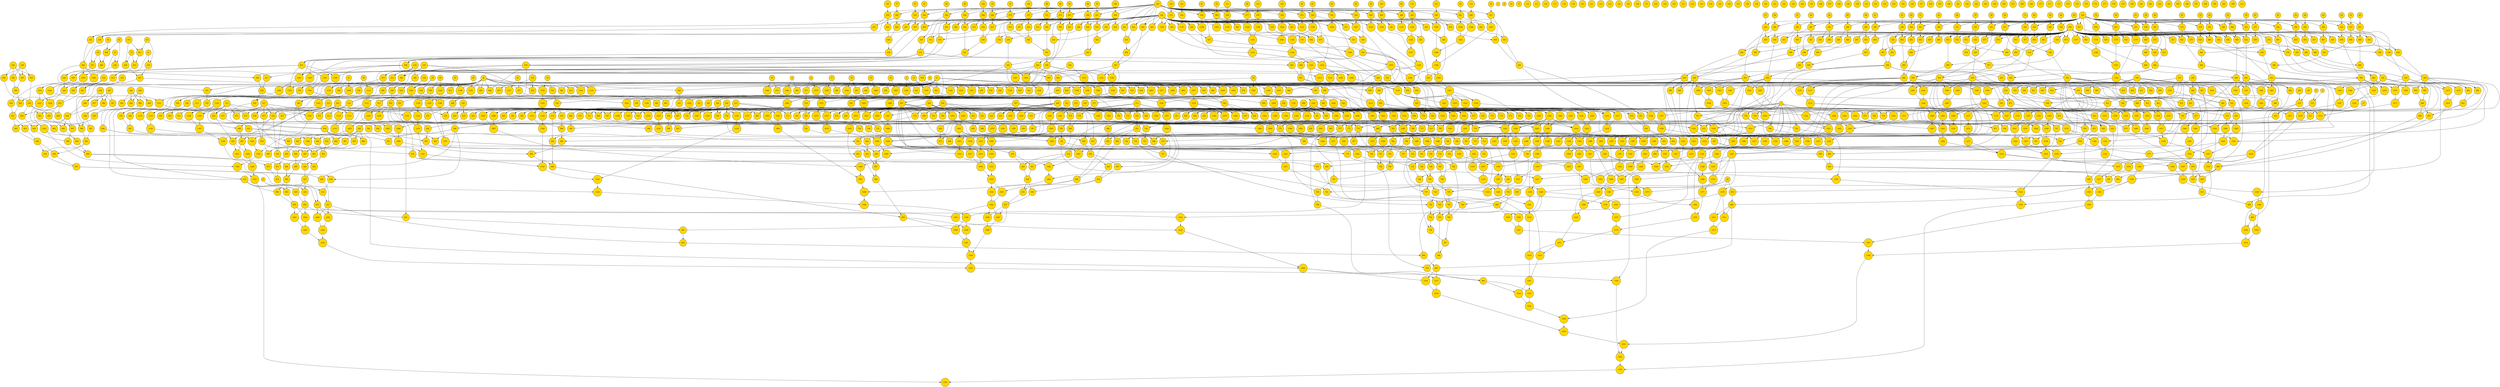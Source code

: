digraph 0{
	0,1,2,3,4,5,6,7,8,9,10,11,12,13,14,15,16,17,18,19,20,21,22,23,24,25,26,27,28,29,30,31,32,33,34,35,36,37,38,39,40,41,42,43,44,45,46,47,48,49,50,51,52,53,54,55,56,57,58,59,60,61,62,63,64,65,66,67,68,69,70,71,72,73,74,75,76,77,78,79,80,81,82,83,84,85,86,87,88,89,90,91,92,93,94,95,96,97,98,99,100,101,102,103,104,105,106,107,108,109,110,111,112,113,114,115,116,117,118,119,120,121,122,123,124,125,126,127,128,129,130,131,132,133,134,135,136,137,138,139,140,141,142,143,144,145,146,147,148,149,150,151,152,153,154,155,156,157,158,159,160,161,162,163,164,165,166,167,168,169,170,171,172,173,174,175,176,177,178,179,180,181,182,183,184,185,186,187,188,189,190,191,192,193,194,195,196,197,198,199,200,201,202,203,204,205,206,207,208,209,210,211,212,213,214,215,216,217,218,219,220,221,222,223,224,225,226,227,228,229,230,231,232,233,234,235,236,237,238,239,240,241,242,243,244,245,246,247,248,249,250,251,252,253,254,255,256,257,258,259,260,261,262,263,264,265,266,267,268,269,270,271,272,273,274,275,276,277,278,279,280,281,282,283,284,285,286,287,288,289,290,291,292,293,294,295,296,297,298,299,300,301,302,303,304,305,306,307,308,309,310,311,312,313,314,315,316,317,318,319,320,321,322,323,324,325,326,327,328,329,330,331,332,333,334,335,336,337,338,339,340,341,342,343,344,345,346,347,348,349,350,351,352,353,354,355,356,357,358,359,360,361,362,363,364,365,366,367,368,369,370,371,372,373,374,375,376,377,378,379,380,381,382,383,384,385,386,387,388,389,390,391,392,393,394,395,396,397,398,399,400,401,402,403,404,405,406,407,408,409,410,411,412,413,414,415,416,417,418,419,420,421,422,423,424,425,426,427,428,429,430,431,432,433,434,435,436,437,438,439,440,441,442,443,444,445,446,447,448,449,450,451,452,453,454,455,456,457,458,459,460,461,462,463,464,465,466,467,468,469,470,471,472,473,474,475,476,477,478,479,480,481,482,483,484,485,486,487,488,489,490,491,492,493,494,495,496,497,498,499,500,501,502,503,504,505,506,507,508,509,510,511,512,513,514,515,516,517,518,519,520,521,522,523,524,525,526,527,528,529,530,531,532,533,534,535,536,537,538,539,540,541,542,543,544,545,546,547,548,549,550,551,552,553,554,555,556,557,558,559,560,561,562,563,564,565,566,567,568,569,570,571,572,573,574,575,576,577,578,579,580,581,582,583,584,585,586,587,588,589,590,591,592,593,594,595,596,597,598,599,600,601,602,603,604,605,606,607,608,609,610,611,612,613,614,615,616,617,618,619,620,621,622,623,624,625,626,627,628,629,630,631,632,633,634,635,636,637,638,639,640,641,642,643,644,645,646,647,648,649,650,651,652,653,654,655,656,657,658,659,660,661,662,663,664,665,666,667,668,669,670,671,672,673,674,675,676,677,678,679,680,681,682,683,684,685,686,687,688,689,690,691,692,693,694,695,696,697,698,699,700,701,702,703,704,705,706,707,708,709,710,711,712,713,714,715,716,717,718,719,720,721,722,723,724,725,726,727,728,729,730,731,732,733,734,735,736,737,738,739,740,741,742,743,744,745,746,747,748,749,750,751,752,753,754,755,756,757,758,759,760,761,762,763,764,765,766,767,768,769,770,771,772,773,774,775,776,777,778,779,780,781,782,783,784,785,786,787,788,789,790,791,792,793,794,795,796,797,798,799,800,801,802,803,804,805,806,807,808,809,810,811,812,813,814,815,816,817,818,819,820,821,822,823,824,825,826,827,828,829,830,831,832,833,834,835,836,837,838,839,840,841,842,843,844,845,846,847,848,849,850,851,852,853,854,855,856,857,858,859,860,861,862,863,864,865,866,867,868,869,870,871,872,873,874,875,876,877,878,879,880,881,882,883,884,885,886,887,888,889,890,891,892,893,894,895,896,897,898,899,900,901,902,903,904,905,906,907,908,909,910,911,912,913,914,915,916,917,918,919,920,921,922,923,924,925,926,927,928,929,930,931,932,933,934,935,936,937,938,939,940,941,942,943,944,945,946,947,948,949,950,951,952,953,954,955,956,957,958,959,960,961,962,963,964,965,966,967,968,969,970,971,972,973,974,975,976,977,978,979,980,981,982,983,984,985,986,987,988,989,990,991,992,993,994,995,996,997,998,999,1000,1001,1002,1003,1004,1005,1006,1007,1008,1009,1010,1011,1012,1013,1014,1015,1016,1017,1018,1019,1020,1021,1022,1023,1024,1025,1026,1027,1028,1029,1030,1031,1032,1033,1034,1035,1036,1037,1038,1039,1040,1041,1042,1043,1044,1045,1046,1047,1048,1049,1050,1051,1052,1053,1054,1055,1056,1057,1058,1059,1060,1061,1062,1063,1064,1065,1066,1067,1068,1069,1070,1071,1072,1073,1074,1075,1076,1077,1078,1079,1080,1081,1082,1083,1084,1085,1086,1087,1088,1089,1090,1091,1092,1093,1094,1095,1096,1097,1098,1099,1100,1101,1102,1103,1104,1105,1106,1107,1108,1109,1110,1111,1112,1113,1114,1115,1116,1117,1118,1119,1120,1121,1122,1123,1124,1125,1126,1127,1128,1129,1130,1131,1132,1133,1134,1135,1136,1137,1138,1139,1140,1141,1142,1143,1144,1145,1146,1147,1148,1149,1150,1151,1152,1153,1154,1155,1156,1157,1158,1159,1160,1161,1162,1163,1164,1165,1166,1167,1168,1169,1170,1171,1172,1173,1174,1175,1176,1177,1178,1179,1180,1181,1182,1183,1184,1185,1186,1187,1188,1189,1190,1191,1192,1193,1194,1195,1196,1197,1198,1199,1200,1201,1202,1203,1204,1205,1206,1207,1208,1209,1210,1211,1212,1213,1214,1215,1216,1217,1218,1219,1220,1221,1222,1223,1224,1225,1226,1227,1228,1229,1230,1231,1232,1233,1234,1235,1236,1237,1238,1239,1240,1241,1242,1243,1244,1245,1246,1247,1248,1249,1250,1251,1252,1253,1254,1255,1256,1257,1258,1259,1260,1261,1262,1263,1264,1265,1266,1267,1268,1269,1270,1271,1272,1273,1274,1275,1276,1277,1278,1279,1280,1281,1282,1283,1284,1285,1286,1287,1288,1289,1290,1291,1292,1293,1294,1295,1296,1297,1298,1299,1300,1301,1302,1303,1304,1305,1306,1307,1308,1309,1310,1311,1312,1313,1314,1315,1316,1317,1318,1319,1320,1321,1322,1323,1324,1325,1326,1327,1328,1329,1330,1331,1332,1333,1334,1335,1336,1337,1338,1339,1340,1341,1342,1343,1344,1345,1346,1347,1348,1349,1350,1351,1352,1353,1354,1355,1356,1357,1358,1359,1360,1361,1362,1363,1364,1365,1366,1367,1368,1369,1370,1371,1372,1373,1374,1375,1376,1377,1378,1379,1380,1381,1382,1383,1384,1385,1386,1387,1388,1389,1390,1391,1392,1393,1394,1395,1396,1397,1398,1399,1400,1401,1402,1403,1404,1405,1406,1407,1408,1409,1410,1411,1412,1413,1414,1415,1416,1417,1418,1419,1420,1421,1422,1423,1424,1425,1426,1427,1428,1429,1430,1431,1432,1433,1434,1435,1436,1437,1438,1439,1440,1441,1442,1443,1444,1445,1446,1447,1448,1449,1450,1451,1452,1453,1454,1455,1456,1457,1458,1459,1460,1461,1462,1463,1464,1465,1466,1467,1468,1469,1470,1471,1472,1473,1474,1475,1476,1477,1478,1479,1480,1481,1482,1483,1484,1485,1486,1487,1488,1489,1490,1491,1492,1493,1494,1495,1496,1497,1498,1499,1500,1501,1502,1503,1504,1505,1506,1507,1508,1509,1510,1511,1512,1513,1514,1515,1516,1517,1518,1519,1520,1521,1522,1523,1524,1525,1526,1527,1528,1529,1530,1531,1532,1533,1534,1535,1536,1537,1538,1539,1540,1541,1542,1543,1544,1545,1546,1547,1548,1549,1550,1551,1552,1553,1554[shape=circle,style=filled,fillcolor=gold,height="0.3"];
215->233[];
214->233[];
217->234[];
216->234[];
234->235[];
233->235[];
52->236[];
42->236[];
95->237[];
85->237[];
237->238[];
236->238[];
63->239[];
31->239[];
105->240[];
75->240[];
240->241[];
239->241[];
241->242[];
238->242[];
241->243[arrowhead=odot];
222->243[];
238->244[arrowhead=odot];
194->244[];
244->245[arrowhead=odot];
243->245[arrowhead=odot];
220->246[arrowhead=odot];
98->246[];
220->247[];
88->247[];
246->248[arrowhead=odot];
221->248[];
248->249[];
247->249[arrowhead=odot];
220->250[arrowhead=odot];
108->250[];
220->251[];
78->251[];
250->252[arrowhead=odot];
221->252[arrowhead=odot];
252->253[];
251->253[arrowhead=odot];
253->254[arrowhead=odot];
249->254[arrowhead=odot];
220->255[arrowhead=odot];
97->255[];
220->256[];
87->256[];
255->257[arrowhead=odot];
221->257[];
257->258[];
256->258[arrowhead=odot];
220->259[arrowhead=odot];
107->259[];
220->260[];
77->260[];
259->261[arrowhead=odot];
221->261[arrowhead=odot];
261->262[];
260->262[arrowhead=odot];
262->263[arrowhead=odot];
258->263[arrowhead=odot];
220->264[arrowhead=odot];
99->264[];
220->265[];
89->265[];
264->266[arrowhead=odot];
221->266[];
266->267[];
265->267[arrowhead=odot];
220->268[arrowhead=odot];
109->268[];
220->269[];
79->269[];
268->270[arrowhead=odot];
221->270[arrowhead=odot];
270->271[];
269->271[arrowhead=odot];
271->272[arrowhead=odot];
267->272[arrowhead=odot];
192->273[arrowhead=odot];
45->273[];
192->274[];
56->274[];
273->275[arrowhead=odot];
195->275[];
275->276[];
274->276[arrowhead=odot];
192->277[arrowhead=odot];
67->277[];
192->278[];
35->278[];
277->279[arrowhead=odot];
195->279[arrowhead=odot];
279->280[];
278->280[arrowhead=odot];
280->281[arrowhead=odot];
276->281[arrowhead=odot];
192->282[arrowhead=odot];
46->282[];
192->283[];
57->283[];
282->284[arrowhead=odot];
195->284[];
284->285[];
283->285[arrowhead=odot];
192->286[arrowhead=odot];
68->286[];
192->287[];
36->287[];
286->288[arrowhead=odot];
195->288[arrowhead=odot];
288->289[];
287->289[arrowhead=odot];
289->290[arrowhead=odot];
285->290[arrowhead=odot];
192->291[arrowhead=odot];
47->291[];
192->292[];
58->292[];
291->293[arrowhead=odot];
195->293[];
293->294[];
292->294[arrowhead=odot];
192->295[arrowhead=odot];
69->295[];
192->296[];
37->296[];
295->297[arrowhead=odot];
195->297[arrowhead=odot];
297->298[];
296->298[arrowhead=odot];
298->299[arrowhead=odot];
294->299[arrowhead=odot];
192->300[arrowhead=odot];
41->300[];
192->301[];
51->301[];
300->302[arrowhead=odot];
195->302[];
302->303[];
301->303[arrowhead=odot];
192->304[arrowhead=odot];
62->304[];
192->305[];
30->305[];
304->306[arrowhead=odot];
195->306[arrowhead=odot];
306->307[];
305->307[arrowhead=odot];
307->308[arrowhead=odot];
303->308[arrowhead=odot];
308->309[arrowhead=odot];
197->309[];
196->310[];
191->310[];
310->311[];
27->311[];
311->312[];
245->312[];
2->313[];
0->313[];
313->314[arrowhead=odot];
310->314[];
314->315[];
245->315[];
192->316[arrowhead=odot];
48->316[];
192->317[];
59->317[];
316->318[arrowhead=odot];
195->318[];
318->319[];
317->319[arrowhead=odot];
192->320[arrowhead=odot];
70->320[];
192->321[];
38->321[];
320->322[arrowhead=odot];
195->322[arrowhead=odot];
322->323[];
321->323[arrowhead=odot];
323->324[arrowhead=odot];
319->324[arrowhead=odot];
192->325[arrowhead=odot];
66->325[];
192->326[];
34->326[];
325->327[arrowhead=odot];
195->327[arrowhead=odot];
327->328[];
326->328[arrowhead=odot];
192->329[];
55->329[arrowhead=odot];
329->330[];
195->330[];
330->331[arrowhead=odot];
328->331[arrowhead=odot];
192->332[arrowhead=odot];
44->332[];
192->333[];
54->333[];
332->334[arrowhead=odot];
195->334[];
334->335[];
333->335[arrowhead=odot];
192->336[arrowhead=odot];
65->336[];
192->337[];
33->337[];
336->338[arrowhead=odot];
195->338[arrowhead=odot];
338->339[];
337->339[arrowhead=odot];
339->340[arrowhead=odot];
335->340[arrowhead=odot];
192->341[arrowhead=odot];
43->341[];
192->342[];
53->342[];
341->343[arrowhead=odot];
195->343[];
343->344[];
342->344[arrowhead=odot];
192->345[arrowhead=odot];
64->345[];
192->346[];
32->346[];
345->347[arrowhead=odot];
195->347[arrowhead=odot];
347->348[];
346->348[arrowhead=odot];
348->349[arrowhead=odot];
344->349[arrowhead=odot];
299->350[arrowhead=odot];
198->350[];
192->351[arrowhead=odot];
49->351[];
192->352[];
60->352[];
351->353[arrowhead=odot];
195->353[];
353->354[];
352->354[arrowhead=odot];
192->355[arrowhead=odot];
71->355[];
192->356[];
39->356[];
355->357[arrowhead=odot];
195->357[arrowhead=odot];
357->358[];
356->358[arrowhead=odot];
358->359[arrowhead=odot];
354->359[arrowhead=odot];
359->360[arrowhead=odot];
198->360[arrowhead=odot];
360->361[arrowhead=odot];
350->361[arrowhead=odot];
290->362[arrowhead=odot];
198->362[];
324->363[arrowhead=odot];
198->363[arrowhead=odot];
363->364[arrowhead=odot];
362->364[arrowhead=odot];
197->365[arrowhead=odot];
193->365[];
365->366[arrowhead=odot];
359->366[arrowhead=odot];
359->367[arrowhead=odot];
193->367[arrowhead=odot];
367->368[arrowhead=odot];
198->368[];
308->369[];
198->369[arrowhead=odot];
369->370[arrowhead=odot];
368->370[arrowhead=odot];
220->371[arrowhead=odot];
96->371[];
220->372[];
86->372[];
371->373[arrowhead=odot];
221->373[];
373->374[];
372->374[arrowhead=odot];
220->375[arrowhead=odot];
106->375[];
220->376[];
76->376[];
375->377[arrowhead=odot];
221->377[arrowhead=odot];
377->378[];
376->378[arrowhead=odot];
378->379[arrowhead=odot];
374->379[arrowhead=odot];
379->380[arrowhead=odot];
218->380[arrowhead=odot];
379->381[];
218->381[];
380->382[arrowhead=odot];
219->382[arrowhead=odot];
382->383[];
381->383[arrowhead=odot];
201->384[arrowhead=odot];
200->384[];
201->385[];
200->385[arrowhead=odot];
385->386[arrowhead=odot];
384->386[arrowhead=odot];
228->387[arrowhead=odot];
227->387[arrowhead=odot];
228->388[];
227->388[];
388->389[arrowhead=odot];
387->389[arrowhead=odot];
389->390[];
223->390[];
389->391[arrowhead=odot];
223->391[arrowhead=odot];
391->392[arrowhead=odot];
390->392[arrowhead=odot];
230->393[arrowhead=odot];
229->393[arrowhead=odot];
230->394[];
229->394[];
394->395[arrowhead=odot];
393->395[arrowhead=odot];
226->396[arrowhead=odot];
225->396[arrowhead=odot];
226->397[];
225->397[];
397->398[arrowhead=odot];
396->398[arrowhead=odot];
398->399[];
224->399[];
398->400[arrowhead=odot];
224->400[arrowhead=odot];
400->401[arrowhead=odot];
399->401[arrowhead=odot];
401->402[arrowhead=odot];
395->402[];
401->403[];
395->403[arrowhead=odot];
403->404[arrowhead=odot];
402->404[arrowhead=odot];
404->405[];
392->405[arrowhead=odot];
404->406[arrowhead=odot];
392->406[];
406->407[arrowhead=odot];
405->407[arrowhead=odot];
407->408[];
386->408[];
407->409[arrowhead=odot];
386->409[arrowhead=odot];
408->410[arrowhead=odot];
9->410[];
410->411[];
409->411[arrowhead=odot];
219->412[arrowhead=odot];
218->412[];
219->413[];
218->413[arrowhead=odot];
413->414[arrowhead=odot];
412->414[arrowhead=odot];
217->415[arrowhead=odot];
216->415[arrowhead=odot];
415->416[arrowhead=odot];
234->416[arrowhead=odot];
215->417[arrowhead=odot];
214->417[arrowhead=odot];
417->418[arrowhead=odot];
233->418[arrowhead=odot];
232->419[arrowhead=odot];
213->419[];
232->420[];
213->420[arrowhead=odot];
420->421[arrowhead=odot];
419->421[arrowhead=odot];
421->422[];
418->422[];
421->423[arrowhead=odot];
418->423[arrowhead=odot];
423->424[arrowhead=odot];
422->424[arrowhead=odot];
424->425[arrowhead=odot];
416->425[];
424->426[];
416->426[arrowhead=odot];
426->427[arrowhead=odot];
425->427[arrowhead=odot];
427->428[];
414->428[];
427->429[arrowhead=odot];
414->429[arrowhead=odot];
429->430[arrowhead=odot];
428->430[arrowhead=odot];
209->431[arrowhead=odot];
208->431[arrowhead=odot];
209->432[];
208->432[];
432->433[arrowhead=odot];
431->433[arrowhead=odot];
207->434[arrowhead=odot];
206->434[arrowhead=odot];
207->435[];
206->435[];
435->436[arrowhead=odot];
434->436[arrowhead=odot];
436->437[];
203->437[];
436->438[arrowhead=odot];
203->438[arrowhead=odot];
438->439[arrowhead=odot];
437->439[arrowhead=odot];
439->440[arrowhead=odot];
433->440[];
439->441[];
433->441[arrowhead=odot];
441->442[arrowhead=odot];
440->442[arrowhead=odot];
205->443[arrowhead=odot];
204->443[arrowhead=odot];
205->444[];
204->444[];
444->445[arrowhead=odot];
443->445[arrowhead=odot];
445->446[];
231->446[];
445->447[arrowhead=odot];
231->447[arrowhead=odot];
447->448[arrowhead=odot];
446->448[arrowhead=odot];
211->449[arrowhead=odot];
210->449[];
211->450[];
210->450[arrowhead=odot];
450->451[arrowhead=odot];
449->451[arrowhead=odot];
451->452[arrowhead=odot];
448->452[];
451->453[];
448->453[arrowhead=odot];
453->454[arrowhead=odot];
452->454[arrowhead=odot];
454->455[];
442->455[];
454->456[arrowhead=odot];
442->456[arrowhead=odot];
456->457[arrowhead=odot];
455->457[arrowhead=odot];
24->458[arrowhead=odot];
22->458[arrowhead=odot];
220->459[arrowhead=odot];
100->459[];
220->460[];
90->460[];
459->461[arrowhead=odot];
221->461[];
461->462[];
460->462[arrowhead=odot];
220->463[arrowhead=odot];
110->463[];
220->464[];
80->464[];
463->465[arrowhead=odot];
221->465[arrowhead=odot];
465->466[];
464->466[arrowhead=odot];
466->467[arrowhead=odot];
462->467[arrowhead=odot];
467->468[arrowhead=odot];
22->468[];
468->469[arrowhead=odot];
458->469[arrowhead=odot];
469->470[arrowhead=odot];
214->470[arrowhead=odot];
23->471[arrowhead=odot];
22->471[arrowhead=odot];
220->472[arrowhead=odot];
102->472[];
220->473[];
92->473[];
472->474[arrowhead=odot];
221->474[];
474->475[];
473->475[arrowhead=odot];
220->476[arrowhead=odot];
112->476[];
220->477[];
82->477[];
476->478[arrowhead=odot];
221->478[arrowhead=odot];
478->479[];
477->479[arrowhead=odot];
479->480[arrowhead=odot];
475->480[arrowhead=odot];
480->481[arrowhead=odot];
22->481[];
481->482[arrowhead=odot];
471->482[arrowhead=odot];
482->483[];
211->483[];
379->484[arrowhead=odot];
22->484[];
11->485[arrowhead=odot];
3->485[arrowhead=odot];
359->486[arrowhead=odot];
11->486[];
486->487[arrowhead=odot];
485->487[arrowhead=odot];
487->488[arrowhead=odot];
201->488[arrowhead=odot];
17->489[arrowhead=odot];
11->489[arrowhead=odot];
349->490[arrowhead=odot];
11->490[];
490->491[arrowhead=odot];
489->491[arrowhead=odot];
491->492[arrowhead=odot];
209->492[arrowhead=odot];
13->493[arrowhead=odot];
11->493[arrowhead=odot];
324->494[arrowhead=odot];
11->494[];
494->495[arrowhead=odot];
493->495[arrowhead=odot];
495->496[];
203->496[];
15->497[arrowhead=odot];
11->497[arrowhead=odot];
281->498[arrowhead=odot];
11->498[];
498->499[arrowhead=odot];
497->499[arrowhead=odot];
499->500[arrowhead=odot];
206->500[];
499->501[];
206->501[arrowhead=odot];
501->502[arrowhead=odot];
500->502[arrowhead=odot];
14->503[arrowhead=odot];
11->503[arrowhead=odot];
290->504[arrowhead=odot];
11->504[];
504->505[arrowhead=odot];
503->505[arrowhead=odot];
505->506[arrowhead=odot];
205->506[arrowhead=odot];
495->507[arrowhead=odot];
203->507[arrowhead=odot];
22->508[arrowhead=odot];
21->508[arrowhead=odot];
491->509[];
209->509[];
482->510[arrowhead=odot];
211->510[arrowhead=odot];
25->511[arrowhead=odot];
22->511[arrowhead=odot];
254->512[arrowhead=odot];
22->512[];
512->513[arrowhead=odot];
511->513[arrowhead=odot];
513->514[arrowhead=odot];
216->514[arrowhead=odot];
505->515[];
205->515[];
469->516[];
214->516[];
11->517[arrowhead=odot];
4->517[arrowhead=odot];
299->518[arrowhead=odot];
11->518[];
518->519[arrowhead=odot];
517->519[arrowhead=odot];
519->520[arrowhead=odot];
204->520[];
519->521[];
204->521[arrowhead=odot];
521->522[arrowhead=odot];
520->522[arrowhead=odot];
22->523[arrowhead=odot];
19->523[arrowhead=odot];
220->524[arrowhead=odot];
101->524[];
220->525[];
91->525[];
524->526[arrowhead=odot];
221->526[];
526->527[];
525->527[arrowhead=odot];
220->528[arrowhead=odot];
111->528[];
220->529[];
81->529[];
528->530[arrowhead=odot];
221->530[arrowhead=odot];
530->531[];
529->531[arrowhead=odot];
531->532[arrowhead=odot];
527->532[arrowhead=odot];
532->533[arrowhead=odot];
22->533[];
533->534[arrowhead=odot];
523->534[arrowhead=odot];
534->535[arrowhead=odot];
213->535[arrowhead=odot];
22->536[arrowhead=odot];
20->536[arrowhead=odot];
272->537[arrowhead=odot];
22->537[];
537->538[arrowhead=odot];
536->538[arrowhead=odot];
538->539[arrowhead=odot];
215->539[];
538->540[];
215->540[arrowhead=odot];
540->541[arrowhead=odot];
539->541[arrowhead=odot];
11->542[arrowhead=odot];
5->542[arrowhead=odot];
340->543[arrowhead=odot];
11->543[];
543->544[arrowhead=odot];
542->544[arrowhead=odot];
544->545[arrowhead=odot];
208->545[arrowhead=odot];
12->546[arrowhead=odot];
11->546[arrowhead=odot];
308->547[arrowhead=odot];
11->547[];
547->548[arrowhead=odot];
546->548[arrowhead=odot];
548->549[];
200->549[];
26->550[arrowhead=odot];
22->550[arrowhead=odot];
263->551[arrowhead=odot];
22->551[];
551->552[arrowhead=odot];
550->552[arrowhead=odot];
552->553[];
217->553[];
22->554[arrowhead=odot];
18->554[arrowhead=odot];
220->555[arrowhead=odot];
94->555[];
220->556[];
84->556[];
555->557[arrowhead=odot];
221->557[];
557->558[];
556->558[arrowhead=odot];
220->559[arrowhead=odot];
104->559[];
220->560[];
74->560[];
559->561[arrowhead=odot];
221->561[arrowhead=odot];
561->562[];
560->562[arrowhead=odot];
562->563[arrowhead=odot];
558->563[arrowhead=odot];
563->564[arrowhead=odot];
22->564[];
564->565[arrowhead=odot];
554->565[arrowhead=odot];
565->566[arrowhead=odot];
210->566[];
565->567[];
210->567[arrowhead=odot];
567->568[arrowhead=odot];
566->568[arrowhead=odot];
487->569[];
201->569[];
548->570[arrowhead=odot];
200->570[arrowhead=odot];
513->571[];
216->571[];
552->572[arrowhead=odot];
217->572[arrowhead=odot];
544->573[];
208->573[];
534->574[];
213->574[];
16->575[arrowhead=odot];
11->575[arrowhead=odot];
331->576[arrowhead=odot];
11->576[];
576->577[arrowhead=odot];
575->577[arrowhead=odot];
577->578[arrowhead=odot];
207->578[];
577->579[];
207->579[arrowhead=odot];
579->580[arrowhead=odot];
578->580[arrowhead=odot];
508->581[arrowhead=odot];
8->581[];
581->582[];
484->582[arrowhead=odot];
582->583[];
470->583[arrowhead=odot];
488->584[arrowhead=odot];
483->584[arrowhead=odot];
496->585[arrowhead=odot];
492->585[arrowhead=odot];
507->586[arrowhead=odot];
506->586[arrowhead=odot];
510->587[arrowhead=odot];
509->587[arrowhead=odot];
515->588[arrowhead=odot];
514->588[arrowhead=odot];
535->589[arrowhead=odot];
516->589[arrowhead=odot];
549->590[arrowhead=odot];
545->590[arrowhead=odot];
569->591[arrowhead=odot];
553->591[arrowhead=odot];
571->592[arrowhead=odot];
570->592[arrowhead=odot];
573->593[arrowhead=odot];
572->593[arrowhead=odot];
593->594[];
574->594[arrowhead=odot];
592->595[];
591->595[];
590->596[];
589->596[];
588->597[];
587->597[];
586->598[];
585->598[];
584->599[];
583->599[];
522->600[arrowhead=odot];
502->600[arrowhead=odot];
568->601[arrowhead=odot];
541->601[arrowhead=odot];
601->602[];
580->602[arrowhead=odot];
600->603[];
599->603[];
598->604[];
597->604[];
596->605[];
595->605[];
605->606[];
594->606[];
604->607[];
603->607[];
607->608[];
602->608[];
608->609[];
606->609[];
365->610[];
359->610[arrowhead=odot];
610->611[arrowhead=odot];
309->611[arrowhead=odot];
192->612[arrowhead=odot];
50->612[];
192->613[];
61->613[];
612->614[arrowhead=odot];
195->614[];
614->615[];
613->615[arrowhead=odot];
192->616[arrowhead=odot];
72->616[];
192->617[];
40->617[];
616->618[arrowhead=odot];
195->618[arrowhead=odot];
618->619[];
617->619[arrowhead=odot];
619->620[arrowhead=odot];
615->620[arrowhead=odot];
620->621[arrowhead=odot];
308->621[arrowhead=odot];
620->622[];
308->622[];
622->623[arrowhead=odot];
621->623[arrowhead=odot];
623->624[arrowhead=odot];
611->624[arrowhead=odot];
623->625[];
611->625[];
625->626[arrowhead=odot];
624->626[arrowhead=odot];
263->627[arrowhead=odot];
254->627[];
263->628[];
254->628[arrowhead=odot];
628->629[arrowhead=odot];
627->629[arrowhead=odot];
629->630[];
379->630[];
629->631[arrowhead=odot];
379->631[arrowhead=odot];
631->632[arrowhead=odot];
630->632[arrowhead=odot];
532->633[arrowhead=odot];
480->633[];
532->634[];
480->634[arrowhead=odot];
634->635[arrowhead=odot];
633->635[arrowhead=odot];
220->636[arrowhead=odot];
103->636[];
220->637[];
93->637[];
636->638[arrowhead=odot];
221->638[];
638->639[];
637->639[arrowhead=odot];
220->640[arrowhead=odot];
113->640[];
220->641[];
83->641[];
640->642[arrowhead=odot];
221->642[arrowhead=odot];
642->643[];
641->643[arrowhead=odot];
643->644[arrowhead=odot];
639->644[arrowhead=odot];
563->645[arrowhead=odot];
272->645[];
563->646[];
272->646[arrowhead=odot];
646->647[arrowhead=odot];
645->647[arrowhead=odot];
647->648[];
467->648[];
647->649[arrowhead=odot];
467->649[arrowhead=odot];
649->650[arrowhead=odot];
648->650[arrowhead=odot];
650->651[arrowhead=odot];
644->651[];
650->652[];
644->652[arrowhead=odot];
652->653[arrowhead=odot];
651->653[arrowhead=odot];
653->654[];
635->654[];
653->655[arrowhead=odot];
635->655[arrowhead=odot];
655->656[arrowhead=odot];
654->656[arrowhead=odot];
656->657[arrowhead=odot];
632->657[arrowhead=odot];
656->658[];
632->658[];
657->659[arrowhead=odot];
28->659[arrowhead=odot];
659->660[];
658->660[arrowhead=odot];
340->661[arrowhead=odot];
281->661[];
340->662[];
281->662[arrowhead=odot];
662->663[arrowhead=odot];
661->663[arrowhead=odot];
349->664[];
331->664[arrowhead=odot];
349->665[arrowhead=odot];
331->665[];
665->666[arrowhead=odot];
664->666[arrowhead=odot];
666->667[];
663->667[];
666->668[arrowhead=odot];
663->668[arrowhead=odot];
668->669[arrowhead=odot];
667->669[arrowhead=odot];
623->670[arrowhead=odot];
324->670[arrowhead=odot];
623->671[];
324->671[];
671->672[arrowhead=odot];
670->672[arrowhead=odot];
672->673[arrowhead=odot];
367->673[];
672->674[arrowhead=odot];
359->674[];
672->675[];
359->675[arrowhead=odot];
675->676[arrowhead=odot];
674->676[arrowhead=odot];
676->677[arrowhead=odot];
367->677[arrowhead=odot];
677->678[arrowhead=odot];
673->678[arrowhead=odot];
678->679[arrowhead=odot];
669->679[];
678->680[];
669->680[arrowhead=odot];
680->681[arrowhead=odot];
679->681[arrowhead=odot];
681->682[arrowhead=odot];
198->682[];
620->683[];
198->683[arrowhead=odot];
683->684[arrowhead=odot];
682->684[arrowhead=odot];
299->685[arrowhead=odot];
290->685[];
299->686[];
290->686[arrowhead=odot];
686->687[arrowhead=odot];
685->687[arrowhead=odot];
687->688[];
676->688[];
687->689[arrowhead=odot];
676->689[arrowhead=odot];
689->690[arrowhead=odot];
688->690[arrowhead=odot];
690->691[];
669->691[arrowhead=odot];
690->692[arrowhead=odot];
669->692[];
691->693[arrowhead=odot];
28->693[arrowhead=odot];
693->694[];
692->694[arrowhead=odot];
272->695[];
202->695[arrowhead=odot];
254->696[arrowhead=odot];
29->696[];
696->697[];
695->697[];
697->698[];
217->698[];
697->699[arrowhead=odot];
206->699[];
698->700[arrowhead=odot];
7->700[];
700->701[];
699->701[arrowhead=odot];
281->702[];
7->702[];
702->703[];
701->703[arrowhead=odot];
701->704[];
281->704[arrowhead=odot];
704->705[arrowhead=odot];
703->705[arrowhead=odot];
697->706[arrowhead=odot];
203->706[];
697->707[];
214->707[];
707->708[arrowhead=odot];
706->708[arrowhead=odot];
708->709[];
324->709[arrowhead=odot];
697->710[arrowhead=odot];
201->710[];
697->711[];
213->711[];
711->712[arrowhead=odot];
710->712[arrowhead=odot];
712->713[];
359->713[arrowhead=odot];
697->714[];
211->714[];
712->715[arrowhead=odot];
359->715[];
697->716[arrowhead=odot];
200->716[];
714->717[arrowhead=odot];
308->717[arrowhead=odot];
717->718[];
716->718[arrowhead=odot];
718->719[];
715->719[arrowhead=odot];
713->720[arrowhead=odot];
709->720[arrowhead=odot];
720->721[];
719->721[arrowhead=odot];
697->722[];
216->722[];
697->723[arrowhead=odot];
205->723[];
722->724[arrowhead=odot];
7->724[];
724->725[];
723->725[arrowhead=odot];
725->726[];
290->726[arrowhead=odot];
290->727[];
7->727[];
727->728[];
725->728[arrowhead=odot];
728->729[arrowhead=odot];
726->729[arrowhead=odot];
697->730[arrowhead=odot];
204->730[];
697->731[];
215->731[];
731->732[arrowhead=odot];
730->732[arrowhead=odot];
732->733[arrowhead=odot];
299->733[];
732->734[];
299->734[arrowhead=odot];
708->735[arrowhead=odot];
324->735[];
208->736[arrowhead=odot];
7->736[];
736->737[];
340->737[arrowhead=odot];
737->738[];
697->738[arrowhead=odot];
207->739[arrowhead=odot];
7->739[];
739->740[arrowhead=odot];
7->740[];
740->741[];
331->741[];
741->742[];
697->742[arrowhead=odot];
736->743[arrowhead=odot];
7->743[];
743->744[];
340->744[];
744->745[];
697->745[arrowhead=odot];
739->746[];
331->746[arrowhead=odot];
746->747[];
697->747[arrowhead=odot];
742->748[arrowhead=odot];
738->748[arrowhead=odot];
747->749[arrowhead=odot];
745->749[arrowhead=odot];
749->750[];
748->750[];
734->751[arrowhead=odot];
733->751[arrowhead=odot];
750->752[];
735->752[arrowhead=odot];
752->753[];
751->753[];
753->754[];
705->754[];
729->755[];
721->755[arrowhead=odot];
755->756[];
754->756[];
750->757[];
726->757[];
757->758[];
705->758[];
750->759[];
704->759[];
747->760[];
745->760[arrowhead=odot];
750->761[];
734->761[];
761->762[];
705->762[];
762->763[];
729->763[];
760->764[arrowhead=odot];
738->764[arrowhead=odot];
764->765[];
759->765[arrowhead=odot];
765->766[];
758->766[arrowhead=odot];
766->767[];
756->767[arrowhead=odot];
767->768[];
763->768[arrowhead=odot];
696->769[];
695->769[arrowhead=odot];
532->770[arrowhead=odot];
213->770[arrowhead=odot];
770->771[];
769->771[];
480->772[];
211->772[];
772->773[];
769->773[];
532->774[];
213->774[];
774->775[];
769->775[];
480->776[arrowhead=odot];
211->776[arrowhead=odot];
776->777[];
769->777[];
349->778[];
209->778[];
778->779[];
769->779[];
349->780[arrowhead=odot];
209->780[arrowhead=odot];
780->781[];
769->781[];
563->782[arrowhead=odot];
210->782[arrowhead=odot];
782->783[];
769->783[];
783->784[arrowhead=odot];
781->784[arrowhead=odot];
563->785[];
210->785[];
785->786[];
769->786[];
773->787[arrowhead=odot];
771->787[arrowhead=odot];
777->788[arrowhead=odot];
775->788[arrowhead=odot];
786->789[arrowhead=odot];
779->789[arrowhead=odot];
789->790[];
788->790[];
787->791[];
784->791[];
791->792[];
790->792[];
792->793[];
768->793[arrowhead=odot];
785->794[];
783->794[arrowhead=odot];
784->795[arrowhead=odot];
773->795[arrowhead=odot];
795->796[];
794->796[arrowhead=odot];
796->797[arrowhead=odot];
777->797[arrowhead=odot];
797->798[arrowhead=odot];
775->798[arrowhead=odot];
798->799[arrowhead=odot];
771->799[arrowhead=odot];
799->800[];
793->800[arrowhead=odot];
430->801[arrowhead=odot];
245->801[];
801->802[];
457->802[arrowhead=odot];
802->803[];
411->803[arrowhead=odot];
803->804[];
660->804[arrowhead=odot];
804->805[];
694->805[arrowhead=odot];
234->806[];
215->806[];
806->807[];
214->807[];
95->808[];
42->808[];
808->809[];
85->809[];
809->810[];
52->810[];
105->811[];
63->811[];
811->812[];
75->812[];
812->813[];
31->813[];
813->814[];
810->814[];
813->815[arrowhead=odot];
222->815[];
810->816[arrowhead=odot];
194->816[];
816->817[arrowhead=odot];
815->817[arrowhead=odot];
250->818[];
221->818[arrowhead=odot];
251->819[];
221->819[arrowhead=odot];
246->820[];
221->820[];
247->821[];
221->821[];
819->822[arrowhead=odot];
818->822[arrowhead=odot];
822->823[];
820->823[arrowhead=odot];
823->824[];
821->824[arrowhead=odot];
259->825[];
221->825[arrowhead=odot];
260->826[];
221->826[arrowhead=odot];
255->827[];
221->827[];
256->828[];
221->828[];
826->829[arrowhead=odot];
825->829[arrowhead=odot];
829->830[];
827->830[arrowhead=odot];
830->831[];
828->831[arrowhead=odot];
268->832[];
221->832[arrowhead=odot];
269->833[];
221->833[arrowhead=odot];
264->834[];
221->834[];
265->835[];
221->835[];
833->836[arrowhead=odot];
832->836[arrowhead=odot];
836->837[];
834->837[arrowhead=odot];
837->838[];
835->838[arrowhead=odot];
277->839[];
195->839[arrowhead=odot];
278->840[];
195->840[arrowhead=odot];
273->841[];
195->841[];
274->842[];
195->842[];
840->843[arrowhead=odot];
839->843[arrowhead=odot];
843->844[];
841->844[arrowhead=odot];
844->845[];
842->845[arrowhead=odot];
286->846[];
195->846[arrowhead=odot];
287->847[];
195->847[arrowhead=odot];
282->848[];
195->848[];
283->849[];
195->849[];
847->850[arrowhead=odot];
846->850[arrowhead=odot];
850->851[];
848->851[arrowhead=odot];
851->852[];
849->852[arrowhead=odot];
295->853[];
195->853[arrowhead=odot];
296->854[];
195->854[arrowhead=odot];
291->855[];
195->855[];
292->856[];
195->856[];
854->857[arrowhead=odot];
853->857[arrowhead=odot];
857->858[];
855->858[arrowhead=odot];
858->859[];
856->859[arrowhead=odot];
304->860[];
195->860[arrowhead=odot];
305->861[];
195->861[arrowhead=odot];
300->862[];
195->862[];
301->863[];
195->863[];
861->864[arrowhead=odot];
860->864[arrowhead=odot];
864->865[];
862->865[arrowhead=odot];
865->866[];
863->866[arrowhead=odot];
866->867[arrowhead=odot];
197->867[];
867->868[arrowhead=odot];
197->868[];
817->869[];
311->869[];
817->870[];
310->870[];
870->871[];
313->871[arrowhead=odot];
320->872[];
195->872[arrowhead=odot];
321->873[];
195->873[arrowhead=odot];
316->874[];
195->874[];
317->875[];
195->875[];
873->876[arrowhead=odot];
872->876[arrowhead=odot];
876->877[];
874->877[arrowhead=odot];
877->878[];
875->878[arrowhead=odot];
325->879[];
195->879[arrowhead=odot];
326->880[];
195->880[arrowhead=odot];
195->881[];
192->881[arrowhead=odot];
192->882[];
55->882[];
882->883[];
195->883[];
880->884[arrowhead=odot];
879->884[arrowhead=odot];
884->885[];
881->885[arrowhead=odot];
885->886[];
883->886[arrowhead=odot];
336->887[];
195->887[arrowhead=odot];
337->888[];
195->888[arrowhead=odot];
332->889[];
195->889[];
333->890[];
195->890[];
888->891[arrowhead=odot];
887->891[arrowhead=odot];
891->892[];
889->892[arrowhead=odot];
892->893[];
890->893[arrowhead=odot];
345->894[];
195->894[arrowhead=odot];
346->895[];
195->895[arrowhead=odot];
341->896[];
195->896[];
342->897[];
195->897[];
895->898[arrowhead=odot];
894->898[arrowhead=odot];
898->899[];
896->899[arrowhead=odot];
899->900[];
897->900[arrowhead=odot];
355->901[];
195->901[arrowhead=odot];
356->902[];
195->902[arrowhead=odot];
351->903[];
195->903[];
352->904[];
195->904[];
902->905[arrowhead=odot];
901->905[arrowhead=odot];
905->906[];
903->906[arrowhead=odot];
906->907[];
904->907[arrowhead=odot];
907->908[arrowhead=odot];
198->908[arrowhead=odot];
859->909[arrowhead=odot];
198->909[];
909->910[arrowhead=odot];
908->910[arrowhead=odot];
878->911[arrowhead=odot];
198->911[arrowhead=odot];
852->912[arrowhead=odot];
198->912[];
912->913[arrowhead=odot];
911->913[arrowhead=odot];
907->914[];
193->914[arrowhead=odot];
914->915[arrowhead=odot];
197->915[arrowhead=odot];
907->916[arrowhead=odot];
197->916[];
916->917[arrowhead=odot];
915->917[arrowhead=odot];
866->918[arrowhead=odot];
198->918[arrowhead=odot];
914->919[arrowhead=odot];
198->919[];
919->920[arrowhead=odot];
918->920[arrowhead=odot];
221->921[arrowhead=odot];
220->921[arrowhead=odot];
221->922[arrowhead=odot];
220->922[];
221->923[];
220->923[arrowhead=odot];
221->924[];
220->924[];
922->925[arrowhead=odot];
921->925[arrowhead=odot];
925->926[];
923->926[arrowhead=odot];
926->927[];
924->927[arrowhead=odot];
927->928[arrowhead=odot];
219->928[arrowhead=odot];
928->929[arrowhead=odot];
219->929[arrowhead=odot];
928->930[arrowhead=odot];
927->930[arrowhead=odot];
930->931[arrowhead=odot];
929->931[arrowhead=odot];
375->932[];
221->932[arrowhead=odot];
376->933[];
221->933[arrowhead=odot];
371->934[];
221->934[];
372->935[];
221->935[];
933->936[arrowhead=odot];
932->936[arrowhead=odot];
936->937[];
934->937[arrowhead=odot];
937->938[];
935->938[arrowhead=odot];
938->939[arrowhead=odot];
218->939[arrowhead=odot];
939->940[arrowhead=odot];
218->940[arrowhead=odot];
939->941[arrowhead=odot];
938->941[arrowhead=odot];
941->942[arrowhead=odot];
940->942[arrowhead=odot];
942->943[];
931->943[];
230->944[];
229->944[arrowhead=odot];
230->945[arrowhead=odot];
229->945[];
945->946[arrowhead=odot];
944->946[arrowhead=odot];
946->947[arrowhead=odot];
386->947[];
946->948[];
386->948[arrowhead=odot];
948->949[arrowhead=odot];
947->949[arrowhead=odot];
224->950[];
223->950[arrowhead=odot];
224->951[arrowhead=odot];
223->951[];
951->952[arrowhead=odot];
950->952[arrowhead=odot];
226->953[];
225->953[arrowhead=odot];
226->954[arrowhead=odot];
225->954[];
954->955[arrowhead=odot];
953->955[arrowhead=odot];
228->956[];
227->956[arrowhead=odot];
228->957[arrowhead=odot];
227->957[];
957->958[arrowhead=odot];
956->958[arrowhead=odot];
955->959[];
952->959[arrowhead=odot];
959->960[];
958->960[];
955->961[];
952->961[];
961->962[];
958->962[arrowhead=odot];
962->963[arrowhead=odot];
960->963[arrowhead=odot];
955->964[arrowhead=odot];
952->964[];
964->965[];
958->965[];
955->966[arrowhead=odot];
952->966[arrowhead=odot];
966->967[];
958->967[arrowhead=odot];
967->968[arrowhead=odot];
965->968[arrowhead=odot];
968->969[];
963->969[];
969->970[];
949->970[arrowhead=odot];
969->971[arrowhead=odot];
949->971[];
971->972[arrowhead=odot];
970->972[arrowhead=odot];
972->973[];
9->973[];
215->974[arrowhead=odot];
214->974[];
215->975[];
214->975[arrowhead=odot];
975->976[arrowhead=odot];
974->976[arrowhead=odot];
217->977[arrowhead=odot];
216->977[];
217->978[];
216->978[arrowhead=odot];
978->979[arrowhead=odot];
977->979[arrowhead=odot];
976->980[];
421->980[arrowhead=odot];
980->981[];
979->981[];
976->982[];
421->982[];
982->983[];
979->983[arrowhead=odot];
983->984[arrowhead=odot];
981->984[arrowhead=odot];
976->985[arrowhead=odot];
421->985[];
985->986[];
979->986[];
976->987[arrowhead=odot];
421->987[arrowhead=odot];
987->988[];
979->988[arrowhead=odot];
988->989[arrowhead=odot];
986->989[arrowhead=odot];
989->990[];
984->990[];
990->991[];
414->991[arrowhead=odot];
990->992[arrowhead=odot];
414->992[];
992->993[arrowhead=odot];
991->993[arrowhead=odot];
209->994[arrowhead=odot];
208->994[];
209->995[];
208->995[arrowhead=odot];
995->996[arrowhead=odot];
994->996[arrowhead=odot];
996->997[arrowhead=odot];
451->997[];
996->998[];
451->998[arrowhead=odot];
998->999[arrowhead=odot];
997->999[arrowhead=odot];
231->1000[];
203->1000[arrowhead=odot];
231->1001[arrowhead=odot];
203->1001[];
1001->1002[arrowhead=odot];
1000->1002[arrowhead=odot];
205->1003[arrowhead=odot];
204->1003[];
205->1004[];
204->1004[arrowhead=odot];
1004->1005[arrowhead=odot];
1003->1005[arrowhead=odot];
207->1006[arrowhead=odot];
206->1006[];
207->1007[];
206->1007[arrowhead=odot];
1007->1008[arrowhead=odot];
1006->1008[arrowhead=odot];
1005->1009[];
1002->1009[arrowhead=odot];
1009->1010[];
1008->1010[];
1005->1011[];
1002->1011[];
1011->1012[];
1008->1012[arrowhead=odot];
1012->1013[arrowhead=odot];
1010->1013[arrowhead=odot];
1005->1014[arrowhead=odot];
1002->1014[];
1014->1015[];
1008->1015[];
1005->1016[arrowhead=odot];
1002->1016[arrowhead=odot];
1016->1017[];
1008->1017[arrowhead=odot];
1017->1018[arrowhead=odot];
1015->1018[arrowhead=odot];
1018->1019[];
1013->1019[];
1019->1020[];
999->1020[arrowhead=odot];
1019->1021[arrowhead=odot];
999->1021[];
1021->1022[arrowhead=odot];
1020->1022[arrowhead=odot];
22->1023[arrowhead=odot];
18->1023[];
559->1024[];
221->1024[arrowhead=odot];
560->1025[];
221->1025[arrowhead=odot];
555->1026[];
221->1026[];
556->1027[];
221->1027[];
1025->1028[arrowhead=odot];
1024->1028[arrowhead=odot];
1028->1029[];
1026->1029[arrowhead=odot];
1029->1030[];
1027->1030[arrowhead=odot];
1030->1031[arrowhead=odot];
22->1031[];
1031->1032[arrowhead=odot];
1023->1032[arrowhead=odot];
1032->1033[arrowhead=odot];
210->1033[];
1032->1034[];
210->1034[arrowhead=odot];
1034->1035[arrowhead=odot];
1033->1035[arrowhead=odot];
17->1036[];
11->1036[arrowhead=odot];
900->1037[arrowhead=odot];
11->1037[];
1037->1038[arrowhead=odot];
1036->1038[arrowhead=odot];
1038->1039[arrowhead=odot];
209->1039[];
1038->1040[];
209->1040[arrowhead=odot];
1040->1041[arrowhead=odot];
1039->1041[arrowhead=odot];
11->1042[arrowhead=odot];
5->1042[];
893->1043[arrowhead=odot];
11->1043[];
1043->1044[arrowhead=odot];
1042->1044[arrowhead=odot];
1044->1045[arrowhead=odot];
208->1045[];
1044->1046[];
208->1046[arrowhead=odot];
1046->1047[arrowhead=odot];
1045->1047[arrowhead=odot];
16->1048[];
11->1048[arrowhead=odot];
886->1049[arrowhead=odot];
11->1049[];
1049->1050[arrowhead=odot];
1048->1050[arrowhead=odot];
1050->1051[arrowhead=odot];
207->1051[];
1050->1052[];
207->1052[arrowhead=odot];
1052->1053[arrowhead=odot];
1051->1053[arrowhead=odot];
15->1054[];
11->1054[arrowhead=odot];
845->1055[arrowhead=odot];
11->1055[];
1055->1056[arrowhead=odot];
1054->1056[arrowhead=odot];
1056->1057[arrowhead=odot];
206->1057[];
1056->1058[];
206->1058[arrowhead=odot];
1058->1059[arrowhead=odot];
1057->1059[arrowhead=odot];
1041->1060[];
1035->1060[];
1060->1061[];
1047->1061[];
1061->1062[];
1053->1062[];
1062->1063[];
1059->1063[];
14->1064[];
11->1064[arrowhead=odot];
852->1065[arrowhead=odot];
11->1065[];
1065->1066[arrowhead=odot];
1064->1066[arrowhead=odot];
1066->1067[arrowhead=odot];
205->1067[];
1066->1068[];
205->1068[arrowhead=odot];
1068->1069[arrowhead=odot];
1067->1069[arrowhead=odot];
11->1070[arrowhead=odot];
4->1070[];
859->1071[arrowhead=odot];
11->1071[];
1071->1072[arrowhead=odot];
1070->1072[arrowhead=odot];
1072->1073[arrowhead=odot];
204->1073[];
1072->1074[];
204->1074[arrowhead=odot];
1074->1075[arrowhead=odot];
1073->1075[arrowhead=odot];
13->1076[];
11->1076[arrowhead=odot];
878->1077[arrowhead=odot];
11->1077[];
1077->1078[arrowhead=odot];
1076->1078[arrowhead=odot];
1078->1079[arrowhead=odot];
203->1079[];
1078->1080[];
203->1080[arrowhead=odot];
1080->1081[arrowhead=odot];
1079->1081[arrowhead=odot];
11->1082[arrowhead=odot];
3->1082[];
907->1083[arrowhead=odot];
11->1083[];
1083->1084[arrowhead=odot];
1082->1084[arrowhead=odot];
1084->1085[arrowhead=odot];
201->1085[];
1084->1086[];
201->1086[arrowhead=odot];
1086->1087[arrowhead=odot];
1085->1087[arrowhead=odot];
12->1088[];
11->1088[arrowhead=odot];
866->1089[arrowhead=odot];
11->1089[];
1089->1090[arrowhead=odot];
1088->1090[arrowhead=odot];
1090->1091[arrowhead=odot];
200->1091[];
1090->1092[];
200->1092[arrowhead=odot];
1092->1093[arrowhead=odot];
1091->1093[arrowhead=odot];
1075->1094[];
1069->1094[];
1094->1095[];
1081->1095[];
1095->1096[];
1087->1096[];
1096->1097[];
1093->1097[];
1097->1098[];
1063->1098[];
22->1099[arrowhead=odot];
21->1099[];
938->1100[arrowhead=odot];
22->1100[];
1100->1101[arrowhead=odot];
1099->1101[arrowhead=odot];
26->1102[];
22->1102[arrowhead=odot];
831->1103[arrowhead=odot];
22->1103[];
1103->1104[arrowhead=odot];
1102->1104[arrowhead=odot];
1104->1105[arrowhead=odot];
217->1105[];
1104->1106[];
217->1106[arrowhead=odot];
1106->1107[arrowhead=odot];
1105->1107[arrowhead=odot];
1107->1108[];
1101->1108[arrowhead=odot];
25->1109[];
22->1109[arrowhead=odot];
824->1110[arrowhead=odot];
22->1110[];
1110->1111[arrowhead=odot];
1109->1111[arrowhead=odot];
1111->1112[arrowhead=odot];
216->1112[];
1111->1113[];
216->1113[arrowhead=odot];
1113->1114[arrowhead=odot];
1112->1114[arrowhead=odot];
22->1115[arrowhead=odot];
20->1115[];
838->1116[arrowhead=odot];
22->1116[];
1116->1117[arrowhead=odot];
1115->1117[arrowhead=odot];
1117->1118[arrowhead=odot];
215->1118[];
1117->1119[];
215->1119[arrowhead=odot];
1119->1120[arrowhead=odot];
1118->1120[arrowhead=odot];
24->1121[];
22->1121[arrowhead=odot];
463->1122[];
221->1122[arrowhead=odot];
464->1123[];
221->1123[arrowhead=odot];
459->1124[];
221->1124[];
460->1125[];
221->1125[];
1123->1126[arrowhead=odot];
1122->1126[arrowhead=odot];
1126->1127[];
1124->1127[arrowhead=odot];
1127->1128[];
1125->1128[arrowhead=odot];
1128->1129[arrowhead=odot];
22->1129[];
1129->1130[arrowhead=odot];
1121->1130[arrowhead=odot];
1130->1131[arrowhead=odot];
214->1131[];
1130->1132[];
214->1132[arrowhead=odot];
1132->1133[arrowhead=odot];
1131->1133[arrowhead=odot];
22->1134[arrowhead=odot];
19->1134[];
528->1135[];
221->1135[arrowhead=odot];
529->1136[];
221->1136[arrowhead=odot];
524->1137[];
221->1137[];
525->1138[];
221->1138[];
1136->1139[arrowhead=odot];
1135->1139[arrowhead=odot];
1139->1140[];
1137->1140[arrowhead=odot];
1140->1141[];
1138->1141[arrowhead=odot];
1141->1142[arrowhead=odot];
22->1142[];
1142->1143[arrowhead=odot];
1134->1143[arrowhead=odot];
1143->1144[arrowhead=odot];
213->1144[];
1143->1145[];
213->1145[arrowhead=odot];
1145->1146[arrowhead=odot];
1144->1146[arrowhead=odot];
23->1147[];
22->1147[arrowhead=odot];
476->1148[];
221->1148[arrowhead=odot];
477->1149[];
221->1149[arrowhead=odot];
472->1150[];
221->1150[];
473->1151[];
221->1151[];
1149->1152[arrowhead=odot];
1148->1152[arrowhead=odot];
1152->1153[];
1150->1153[arrowhead=odot];
1153->1154[];
1151->1154[arrowhead=odot];
1154->1155[arrowhead=odot];
22->1155[];
1155->1156[arrowhead=odot];
1147->1156[arrowhead=odot];
1156->1157[arrowhead=odot];
211->1157[];
1156->1158[];
211->1158[arrowhead=odot];
1158->1159[arrowhead=odot];
1157->1159[arrowhead=odot];
1120->1160[];
1114->1160[];
1160->1161[];
1133->1161[];
1161->1162[];
1146->1162[];
1162->1163[];
1159->1163[];
1163->1164[];
1108->1164[];
198->1165[arrowhead=odot];
8->1165[];
198->1166[];
8->1166[];
1166->1167[arrowhead=odot];
1165->1167[arrowhead=odot];
1164->1168[];
1098->1168[];
1168->1169[];
1167->1169[arrowhead=odot];
907->1170[];
866->1170[arrowhead=odot];
907->1171[arrowhead=odot];
866->1171[];
1171->1172[arrowhead=odot];
1170->1172[arrowhead=odot];
1172->1173[arrowhead=odot];
914->1173[arrowhead=odot];
1172->1174[];
914->1174[];
1174->1175[arrowhead=odot];
1173->1175[arrowhead=odot];
616->1176[];
195->1176[arrowhead=odot];
617->1177[];
195->1177[arrowhead=odot];
612->1178[];
195->1178[];
613->1179[];
195->1179[];
1177->1180[arrowhead=odot];
1176->1180[arrowhead=odot];
1180->1181[];
1178->1181[arrowhead=odot];
1181->1182[];
1179->1182[arrowhead=odot];
1182->1183[];
1175->1183[arrowhead=odot];
1182->1184[arrowhead=odot];
1175->1184[];
1184->1185[arrowhead=odot];
1183->1185[arrowhead=odot];
1185->1186[arrowhead=odot];
197->1186[arrowhead=odot];
1182->1187[arrowhead=odot];
197->1187[];
1187->1188[arrowhead=odot];
1186->1188[arrowhead=odot];
831->1189[];
824->1189[arrowhead=odot];
831->1190[arrowhead=odot];
824->1190[];
1190->1191[arrowhead=odot];
1189->1191[arrowhead=odot];
938->1192[arrowhead=odot];
927->1192[];
938->1193[];
927->1193[arrowhead=odot];
1193->1194[arrowhead=odot];
1192->1194[arrowhead=odot];
1194->1195[];
1191->1195[arrowhead=odot];
1194->1196[arrowhead=odot];
1191->1196[];
1196->1197[arrowhead=odot];
1195->1197[arrowhead=odot];
640->1198[];
221->1198[arrowhead=odot];
641->1199[];
221->1199[arrowhead=odot];
636->1200[];
221->1200[];
637->1201[];
221->1201[];
1199->1202[arrowhead=odot];
1198->1202[arrowhead=odot];
1202->1203[];
1200->1203[arrowhead=odot];
1203->1204[];
1201->1204[arrowhead=odot];
1204->1205[arrowhead=odot];
1030->1205[];
1204->1206[];
1030->1206[arrowhead=odot];
1206->1207[arrowhead=odot];
1205->1207[arrowhead=odot];
1154->1208[arrowhead=odot];
1141->1208[];
1154->1209[];
1141->1209[arrowhead=odot];
1209->1210[arrowhead=odot];
1208->1210[arrowhead=odot];
1128->1211[arrowhead=odot];
838->1211[];
1128->1212[];
838->1212[arrowhead=odot];
1212->1213[arrowhead=odot];
1211->1213[arrowhead=odot];
1210->1214[];
1207->1214[arrowhead=odot];
1214->1215[];
1213->1215[];
1210->1216[];
1207->1216[];
1216->1217[];
1213->1217[arrowhead=odot];
1217->1218[arrowhead=odot];
1215->1218[arrowhead=odot];
1210->1219[arrowhead=odot];
1207->1219[];
1219->1220[];
1213->1220[];
1210->1221[arrowhead=odot];
1207->1221[arrowhead=odot];
1221->1222[];
1213->1222[arrowhead=odot];
1222->1223[arrowhead=odot];
1220->1223[arrowhead=odot];
1223->1224[];
1218->1224[];
1224->1225[];
1197->1225[arrowhead=odot];
1224->1226[arrowhead=odot];
1197->1226[];
1226->1227[arrowhead=odot];
1225->1227[arrowhead=odot];
1227->1228[];
28->1228[arrowhead=odot];
1182->1229[arrowhead=odot];
198->1229[arrowhead=odot];
886->1230[arrowhead=odot];
845->1230[];
886->1231[];
845->1231[arrowhead=odot];
1231->1232[arrowhead=odot];
1230->1232[arrowhead=odot];
900->1233[arrowhead=odot];
893->1233[];
900->1234[];
893->1234[arrowhead=odot];
1234->1235[arrowhead=odot];
1233->1235[arrowhead=odot];
1235->1236[];
1232->1236[arrowhead=odot];
1235->1237[arrowhead=odot];
1232->1237[];
1237->1238[arrowhead=odot];
1236->1238[arrowhead=odot];
1182->1239[];
866->1239[arrowhead=odot];
1182->1240[arrowhead=odot];
866->1240[];
1240->1241[arrowhead=odot];
1239->1241[arrowhead=odot];
907->1242[];
878->1242[arrowhead=odot];
907->1243[arrowhead=odot];
878->1243[];
1243->1244[arrowhead=odot];
1242->1244[arrowhead=odot];
1241->1245[];
914->1245[arrowhead=odot];
1245->1246[];
1244->1246[];
1241->1247[];
914->1247[];
1247->1248[];
1244->1248[arrowhead=odot];
1248->1249[arrowhead=odot];
1246->1249[arrowhead=odot];
1241->1250[arrowhead=odot];
914->1250[];
1250->1251[];
1244->1251[];
1241->1252[arrowhead=odot];
914->1252[arrowhead=odot];
1252->1253[];
1244->1253[arrowhead=odot];
1253->1254[arrowhead=odot];
1251->1254[arrowhead=odot];
1254->1255[];
1249->1255[];
1255->1256[];
1238->1256[arrowhead=odot];
1255->1257[arrowhead=odot];
1238->1257[];
1257->1258[arrowhead=odot];
1256->1258[arrowhead=odot];
1258->1259[arrowhead=odot];
198->1259[];
1259->1260[arrowhead=odot];
1229->1260[arrowhead=odot];
859->1261[];
852->1261[arrowhead=odot];
859->1262[arrowhead=odot];
852->1262[];
1262->1263[arrowhead=odot];
1261->1263[arrowhead=odot];
1244->1264[];
1241->1264[arrowhead=odot];
1264->1265[];
1263->1265[];
1244->1266[];
1241->1266[];
1266->1267[];
1263->1267[arrowhead=odot];
1267->1268[arrowhead=odot];
1265->1268[arrowhead=odot];
1244->1269[arrowhead=odot];
1241->1269[];
1269->1270[];
1263->1270[];
1244->1271[arrowhead=odot];
1241->1271[arrowhead=odot];
1271->1272[];
1263->1272[arrowhead=odot];
1272->1273[arrowhead=odot];
1270->1273[arrowhead=odot];
1273->1274[];
1268->1274[];
1274->1275[];
1238->1275[arrowhead=odot];
1274->1276[arrowhead=odot];
1238->1276[];
1276->1277[arrowhead=odot];
1275->1277[arrowhead=odot];
1277->1278[];
28->1278[arrowhead=odot];
838->1279[arrowhead=odot];
202->1279[arrowhead=odot];
1279->1280[];
824->1280[];
1280->1281[];
29->1281[];
1281->1282[arrowhead=odot];
213->1282[arrowhead=odot];
824->1283[];
29->1283[];
1283->1284[];
1279->1284[arrowhead=odot];
1284->1285[];
1282->1285[];
1281->1286[arrowhead=odot];
1141->1286[arrowhead=odot];
1286->1287[];
1284->1287[];
1287->1288[arrowhead=odot];
1285->1288[];
1287->1289[arrowhead=odot];
1285->1289[arrowhead=odot];
1287->1290[];
1285->1290[];
1290->1291[arrowhead=odot];
1289->1291[arrowhead=odot];
1281->1292[arrowhead=odot];
211->1292[arrowhead=odot];
1292->1293[];
1284->1293[];
1281->1294[arrowhead=odot];
1154->1294[arrowhead=odot];
1294->1295[];
1284->1295[];
1295->1296[arrowhead=odot];
1293->1296[];
1296->1297[];
1291->1297[arrowhead=odot];
1295->1298[arrowhead=odot];
1293->1298[arrowhead=odot];
1295->1299[];
1293->1299[];
1299->1300[arrowhead=odot];
1298->1300[arrowhead=odot];
1281->1301[arrowhead=odot];
210->1301[arrowhead=odot];
1301->1302[];
1284->1302[];
1281->1303[arrowhead=odot];
1030->1303[arrowhead=odot];
1303->1304[];
1284->1304[];
1304->1305[arrowhead=odot];
1302->1305[];
1300->1306[arrowhead=odot];
1291->1306[arrowhead=odot];
1306->1307[];
1305->1307[];
1304->1308[arrowhead=odot];
1302->1308[arrowhead=odot];
1304->1309[];
1302->1309[];
1309->1310[arrowhead=odot];
1308->1310[arrowhead=odot];
1281->1311[arrowhead=odot];
900->1311[arrowhead=odot];
1311->1312[];
1284->1312[];
1281->1313[arrowhead=odot];
209->1313[arrowhead=odot];
1313->1314[];
1284->1314[];
1314->1315[];
1312->1315[arrowhead=odot];
1310->1316[arrowhead=odot];
1291->1316[arrowhead=odot];
1316->1317[];
1315->1317[];
1317->1318[];
1300->1318[arrowhead=odot];
1297->1319[arrowhead=odot];
1288->1319[arrowhead=odot];
1319->1320[];
1307->1320[arrowhead=odot];
1320->1321[];
1318->1321[arrowhead=odot];
1281->1322[arrowhead=odot];
208->1322[arrowhead=odot];
1322->1323[];
7->1323[];
1281->1324[arrowhead=odot];
893->1324[arrowhead=odot];
1324->1325[];
7->1325[];
1325->1326[arrowhead=odot];
1323->1326[];
1325->1327[arrowhead=odot];
1323->1327[arrowhead=odot];
1325->1328[];
1323->1328[];
1328->1329[arrowhead=odot];
1327->1329[arrowhead=odot];
1281->1330[arrowhead=odot];
207->1330[arrowhead=odot];
1330->1331[];
7->1331[];
1281->1332[arrowhead=odot];
886->1332[arrowhead=odot];
1332->1333[];
7->1333[];
1333->1334[arrowhead=odot];
1331->1334[];
1334->1335[];
1329->1335[arrowhead=odot];
1333->1336[arrowhead=odot];
1331->1336[arrowhead=odot];
1333->1337[];
1331->1337[];
1337->1338[arrowhead=odot];
1336->1338[arrowhead=odot];
1281->1339[];
217->1339[arrowhead=odot];
1281->1340[arrowhead=odot];
206->1340[arrowhead=odot];
1340->1341[arrowhead=odot];
1339->1341[arrowhead=odot];
1341->1342[arrowhead=odot];
7->1342[];
1281->1343[arrowhead=odot];
845->1343[arrowhead=odot];
1281->1344[];
845->1344[arrowhead=odot];
1344->1345[arrowhead=odot];
1343->1345[arrowhead=odot];
1345->1346[arrowhead=odot];
7->1346[];
1346->1347[arrowhead=odot];
1342->1347[];
1338->1348[arrowhead=odot];
1329->1348[arrowhead=odot];
1348->1349[];
1347->1349[];
1346->1350[arrowhead=odot];
1342->1350[arrowhead=odot];
1346->1351[];
1342->1351[];
1351->1352[arrowhead=odot];
1350->1352[arrowhead=odot];
1281->1353[];
216->1353[arrowhead=odot];
1281->1354[arrowhead=odot];
205->1354[arrowhead=odot];
1354->1355[arrowhead=odot];
1353->1355[arrowhead=odot];
1355->1356[arrowhead=odot];
7->1356[];
1281->1357[arrowhead=odot];
852->1357[arrowhead=odot];
1281->1358[];
852->1358[arrowhead=odot];
1358->1359[arrowhead=odot];
1357->1359[arrowhead=odot];
1359->1360[arrowhead=odot];
7->1360[];
1360->1361[arrowhead=odot];
1356->1361[];
1352->1362[arrowhead=odot];
1329->1362[arrowhead=odot];
1362->1363[];
1361->1363[];
1363->1364[];
1338->1364[arrowhead=odot];
1360->1365[arrowhead=odot];
1356->1365[arrowhead=odot];
1360->1366[];
1356->1366[];
1366->1367[arrowhead=odot];
1365->1367[arrowhead=odot];
1281->1368[];
215->1368[arrowhead=odot];
1281->1369[arrowhead=odot];
204->1369[arrowhead=odot];
1369->1370[arrowhead=odot];
1368->1370[arrowhead=odot];
1370->1371[arrowhead=odot];
859->1371[];
1367->1372[arrowhead=odot];
1352->1372[arrowhead=odot];
1372->1373[];
1329->1373[arrowhead=odot];
1373->1374[];
1371->1374[];
1374->1375[];
1338->1375[arrowhead=odot];
1335->1376[arrowhead=odot];
1326->1376[arrowhead=odot];
1376->1377[];
1349->1377[arrowhead=odot];
1377->1378[];
1364->1378[arrowhead=odot];
1378->1379[];
1375->1379[arrowhead=odot];
1370->1380[];
859->1380[];
1370->1381[arrowhead=odot];
859->1381[arrowhead=odot];
1381->1382[arrowhead=odot];
1380->1382[arrowhead=odot];
1382->1383[arrowhead=odot];
1338->1383[arrowhead=odot];
1383->1384[];
1352->1384[arrowhead=odot];
1384->1385[];
1329->1385[arrowhead=odot];
1385->1386[];
1367->1386[arrowhead=odot];
1281->1387[];
214->1387[arrowhead=odot];
1281->1388[arrowhead=odot];
203->1388[arrowhead=odot];
1388->1389[arrowhead=odot];
1387->1389[arrowhead=odot];
1389->1390[arrowhead=odot];
878->1390[];
1389->1391[];
878->1391[];
1389->1392[arrowhead=odot];
878->1392[arrowhead=odot];
1392->1393[arrowhead=odot];
1391->1393[arrowhead=odot];
1281->1394[];
213->1394[arrowhead=odot];
1281->1395[arrowhead=odot];
201->1395[arrowhead=odot];
1395->1396[arrowhead=odot];
1394->1396[arrowhead=odot];
1396->1397[arrowhead=odot];
907->1397[];
1397->1398[];
1393->1398[arrowhead=odot];
1396->1399[];
907->1399[];
1396->1400[arrowhead=odot];
907->1400[arrowhead=odot];
1400->1401[arrowhead=odot];
1399->1401[arrowhead=odot];
1281->1402[];
211->1402[arrowhead=odot];
1281->1403[arrowhead=odot];
200->1403[arrowhead=odot];
1403->1404[arrowhead=odot];
1402->1404[arrowhead=odot];
1404->1405[arrowhead=odot];
866->1405[];
1401->1406[arrowhead=odot];
1393->1406[arrowhead=odot];
1406->1407[];
1405->1407[];
1398->1408[arrowhead=odot];
1390->1408[arrowhead=odot];
1408->1409[];
1407->1409[arrowhead=odot];
1409->1410[arrowhead=odot];
1386->1410[];
1410->1411[arrowhead=odot];
1379->1411[];
1411->1412[];
1321->1412[arrowhead=odot];
1314->1413[arrowhead=odot];
1312->1413[arrowhead=odot];
1314->1414[];
1312->1414[];
1414->1415[arrowhead=odot];
1413->1415[arrowhead=odot];
1415->1416[arrowhead=odot];
1300->1416[arrowhead=odot];
1416->1417[];
1310->1417[arrowhead=odot];
1417->1418[];
1291->1418[arrowhead=odot];
1418->1419[arrowhead=odot];
1321->1419[];
1419->1420[arrowhead=odot];
1411->1420[arrowhead=odot];
1420->1421[arrowhead=odot];
1412->1421[arrowhead=odot];
1278->1422[arrowhead=odot];
1228->1422[arrowhead=odot];
1422->1423[];
993->1423[arrowhead=odot];
1022->1424[arrowhead=odot];
973->1424[arrowhead=odot];
1424->1425[];
1423->1425[];
1425->1426[];
817->1426[];
807->1427[arrowhead=odot];
235->1427[];
807->1428[];
235->1428[arrowhead=odot];
1428->1429[arrowhead=odot];
1427->1429[arrowhead=odot];
814->1430[];
242->1430[arrowhead=odot];
814->1431[arrowhead=odot];
242->1431[];
1431->1432[arrowhead=odot];
1430->1432[arrowhead=odot];
817->1433[];
245->1433[arrowhead=odot];
817->1434[arrowhead=odot];
245->1434[];
1434->1435[arrowhead=odot];
1433->1435[arrowhead=odot];
824->1436[];
254->1436[];
824->1437[arrowhead=odot];
254->1437[arrowhead=odot];
1437->1438[arrowhead=odot];
1436->1438[arrowhead=odot];
831->1439[];
263->1439[];
831->1440[arrowhead=odot];
263->1440[arrowhead=odot];
1440->1441[arrowhead=odot];
1439->1441[arrowhead=odot];
838->1442[];
272->1442[];
838->1443[arrowhead=odot];
272->1443[arrowhead=odot];
1443->1444[arrowhead=odot];
1442->1444[arrowhead=odot];
845->1445[];
281->1445[];
845->1446[arrowhead=odot];
281->1446[arrowhead=odot];
1446->1447[arrowhead=odot];
1445->1447[arrowhead=odot];
852->1448[];
290->1448[];
852->1449[arrowhead=odot];
290->1449[arrowhead=odot];
1449->1450[arrowhead=odot];
1448->1450[arrowhead=odot];
859->1451[];
299->1451[];
859->1452[arrowhead=odot];
299->1452[arrowhead=odot];
1452->1453[arrowhead=odot];
1451->1453[arrowhead=odot];
868->1454[arrowhead=odot];
309->1454[];
868->1455[];
309->1455[arrowhead=odot];
1455->1456[arrowhead=odot];
1454->1456[arrowhead=odot];
869->1457[arrowhead=odot];
312->1457[];
869->1458[];
312->1458[arrowhead=odot];
1458->1459[arrowhead=odot];
1457->1459[arrowhead=odot];
871->1460[arrowhead=odot];
315->1460[];
871->1461[];
315->1461[arrowhead=odot];
1461->1462[arrowhead=odot];
1460->1462[arrowhead=odot];
878->1463[arrowhead=odot];
324->1463[arrowhead=odot];
878->1464[];
324->1464[];
1464->1465[arrowhead=odot];
1463->1465[arrowhead=odot];
886->1466[arrowhead=odot];
331->1466[arrowhead=odot];
886->1467[];
331->1467[];
1467->1468[arrowhead=odot];
1466->1468[arrowhead=odot];
893->1469[arrowhead=odot];
340->1469[arrowhead=odot];
893->1470[];
340->1470[];
1470->1471[arrowhead=odot];
1469->1471[arrowhead=odot];
900->1472[arrowhead=odot];
349->1472[arrowhead=odot];
900->1473[];
349->1473[];
1473->1474[arrowhead=odot];
1472->1474[arrowhead=odot];
910->1475[arrowhead=odot];
361->1475[arrowhead=odot];
910->1476[];
361->1476[];
1476->1477[arrowhead=odot];
1475->1477[arrowhead=odot];
913->1478[arrowhead=odot];
364->1478[arrowhead=odot];
913->1479[];
364->1479[];
1479->1480[arrowhead=odot];
1478->1480[arrowhead=odot];
917->1481[arrowhead=odot];
366->1481[];
917->1482[];
366->1482[arrowhead=odot];
1482->1483[arrowhead=odot];
1481->1483[arrowhead=odot];
920->1484[arrowhead=odot];
370->1484[];
920->1485[];
370->1485[arrowhead=odot];
1485->1486[arrowhead=odot];
1484->1486[arrowhead=odot];
943->1487[arrowhead=odot];
383->1487[];
943->1488[];
383->1488[arrowhead=odot];
1488->1489[arrowhead=odot];
1487->1489[arrowhead=odot];
973->1490[];
411->1490[arrowhead=odot];
973->1491[arrowhead=odot];
411->1491[];
1491->1492[arrowhead=odot];
1490->1492[arrowhead=odot];
993->1493[];
430->1493[arrowhead=odot];
993->1494[arrowhead=odot];
430->1494[];
1494->1495[arrowhead=odot];
1493->1495[arrowhead=odot];
1022->1496[];
457->1496[arrowhead=odot];
1022->1497[arrowhead=odot];
457->1497[];
1497->1498[arrowhead=odot];
1496->1498[arrowhead=odot];
1169->1499[];
609->1499[arrowhead=odot];
1169->1500[arrowhead=odot];
609->1500[];
1500->1501[arrowhead=odot];
1499->1501[arrowhead=odot];
1188->1502[arrowhead=odot];
626->1502[arrowhead=odot];
1188->1503[];
626->1503[];
1503->1504[arrowhead=odot];
1502->1504[arrowhead=odot];
1228->1505[];
660->1505[arrowhead=odot];
1228->1506[arrowhead=odot];
660->1506[];
1506->1507[arrowhead=odot];
1505->1507[arrowhead=odot];
1260->1508[arrowhead=odot];
684->1508[];
1260->1509[];
684->1509[arrowhead=odot];
1509->1510[arrowhead=odot];
1508->1510[arrowhead=odot];
1278->1511[];
694->1511[arrowhead=odot];
1278->1512[arrowhead=odot];
694->1512[];
1512->1513[arrowhead=odot];
1511->1513[arrowhead=odot];
1421->1514[arrowhead=odot];
800->1514[];
1421->1515[];
800->1515[arrowhead=odot];
1515->1516[arrowhead=odot];
1514->1516[arrowhead=odot];
1426->1517[];
805->1517[arrowhead=odot];
1426->1518[arrowhead=odot];
805->1518[];
1518->1519[arrowhead=odot];
1517->1519[arrowhead=odot];
1435->1520[];
1432->1520[];
1444->1521[];
1441->1521[];
1521->1522[];
1438->1522[];
1522->1523[];
1520->1523[];
1523->1524[];
1432->1524[];
1524->1525[];
1429->1525[];
1450->1526[];
1447->1526[];
1456->1527[];
1453->1527[];
1527->1528[];
1526->1528[];
1462->1529[];
1459->1529[];
1465->1530[];
1453->1530[];
1530->1531[];
1529->1531[];
1531->1532[];
1528->1532[];
1471->1533[];
1468->1533[];
1533->1534[];
1526->1534[];
1477->1535[];
1474->1535[];
1480->1536[];
1477->1536[];
1536->1537[];
1535->1537[];
1537->1538[];
1534->1538[];
1538->1539[];
1532->1539[];
1486->1540[];
1483->1540[];
1489->1541[];
1486->1541[];
1541->1542[];
1540->1542[];
1495->1543[];
1492->1543[];
1501->1544[];
1498->1544[];
1544->1545[];
1543->1545[];
1545->1546[];
1542->1546[];
1507->1547[];
1504->1547[];
1547->1548[];
1510->1548[];
1516->1549[];
1513->1549[];
1549->1550[];
1519->1550[];
1550->1551[];
1548->1551[];
1551->1552[];
1546->1552[];
1552->1553[];
1539->1553[];
1553->1554[];
1525->1554[];
}

